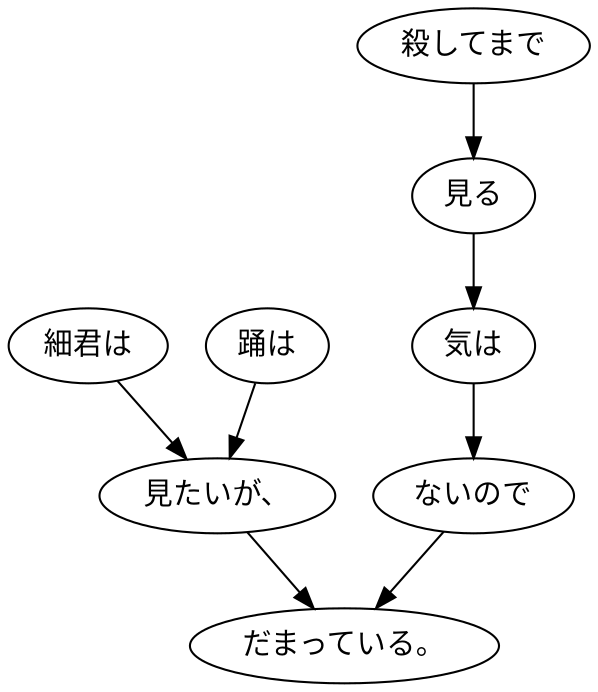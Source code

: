 digraph graph641 {
	node0 [label="細君は"];
	node1 [label="踊は"];
	node2 [label="見たいが、"];
	node3 [label="殺してまで"];
	node4 [label="見る"];
	node5 [label="気は"];
	node6 [label="ないので"];
	node7 [label="だまっている。"];
	node0 -> node2;
	node1 -> node2;
	node2 -> node7;
	node3 -> node4;
	node4 -> node5;
	node5 -> node6;
	node6 -> node7;
}
